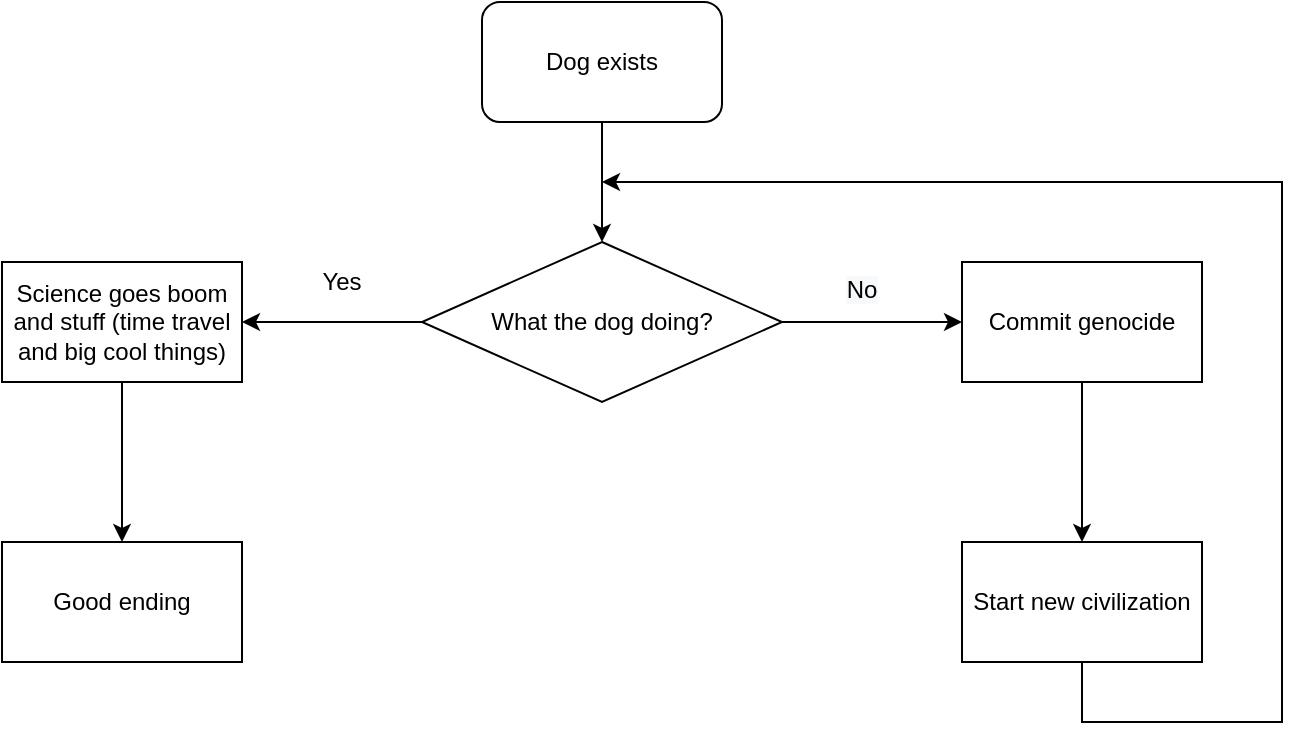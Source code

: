 <mxfile version="15.3.8" type="github">
  <diagram id="DK9Ftc49tO2zXTOu1-Id" name="Page-1">
    <mxGraphModel dx="1422" dy="794" grid="1" gridSize="10" guides="1" tooltips="1" connect="1" arrows="1" fold="1" page="1" pageScale="1" pageWidth="827" pageHeight="1169" math="0" shadow="0">
      <root>
        <mxCell id="0" />
        <mxCell id="1" parent="0" />
        <mxCell id="WbI93CJAJc5Vlqem863o-1" value="Dog exists" style="rounded=1;whiteSpace=wrap;html=1;glass=0;shadow=0;" vertex="1" parent="1">
          <mxGeometry x="350" y="380" width="120" height="60" as="geometry" />
        </mxCell>
        <mxCell id="WbI93CJAJc5Vlqem863o-6" style="edgeStyle=orthogonalEdgeStyle;rounded=0;orthogonalLoop=1;jettySize=auto;html=1;entryX=1;entryY=0.5;entryDx=0;entryDy=0;" edge="1" parent="1" source="WbI93CJAJc5Vlqem863o-2" target="WbI93CJAJc5Vlqem863o-5">
          <mxGeometry relative="1" as="geometry" />
        </mxCell>
        <mxCell id="WbI93CJAJc5Vlqem863o-9" style="edgeStyle=orthogonalEdgeStyle;rounded=0;orthogonalLoop=1;jettySize=auto;html=1;entryX=0;entryY=0.5;entryDx=0;entryDy=0;" edge="1" parent="1" source="WbI93CJAJc5Vlqem863o-2" target="WbI93CJAJc5Vlqem863o-4">
          <mxGeometry relative="1" as="geometry" />
        </mxCell>
        <mxCell id="WbI93CJAJc5Vlqem863o-2" value="What the dog doing?" style="rhombus;whiteSpace=wrap;html=1;" vertex="1" parent="1">
          <mxGeometry x="320" y="500" width="180" height="80" as="geometry" />
        </mxCell>
        <mxCell id="WbI93CJAJc5Vlqem863o-3" value="" style="endArrow=classic;html=1;entryX=0.5;entryY=0;entryDx=0;entryDy=0;exitX=0.5;exitY=1;exitDx=0;exitDy=0;" edge="1" parent="1" source="WbI93CJAJc5Vlqem863o-1" target="WbI93CJAJc5Vlqem863o-2">
          <mxGeometry width="50" height="50" relative="1" as="geometry">
            <mxPoint x="390" y="430" as="sourcePoint" />
            <mxPoint x="440" y="380" as="targetPoint" />
            <Array as="points">
              <mxPoint x="410" y="470" />
            </Array>
          </mxGeometry>
        </mxCell>
        <mxCell id="WbI93CJAJc5Vlqem863o-14" style="edgeStyle=orthogonalEdgeStyle;rounded=0;orthogonalLoop=1;jettySize=auto;html=1;exitX=0.5;exitY=1;exitDx=0;exitDy=0;entryX=0.5;entryY=0;entryDx=0;entryDy=0;" edge="1" parent="1" source="WbI93CJAJc5Vlqem863o-4" target="WbI93CJAJc5Vlqem863o-13">
          <mxGeometry relative="1" as="geometry" />
        </mxCell>
        <mxCell id="WbI93CJAJc5Vlqem863o-4" value="Commit genocide" style="rounded=0;whiteSpace=wrap;html=1;" vertex="1" parent="1">
          <mxGeometry x="590" y="510" width="120" height="60" as="geometry" />
        </mxCell>
        <mxCell id="WbI93CJAJc5Vlqem863o-18" style="edgeStyle=orthogonalEdgeStyle;rounded=0;orthogonalLoop=1;jettySize=auto;html=1;exitX=0.5;exitY=1;exitDx=0;exitDy=0;entryX=0.5;entryY=0;entryDx=0;entryDy=0;" edge="1" parent="1" source="WbI93CJAJc5Vlqem863o-5" target="WbI93CJAJc5Vlqem863o-17">
          <mxGeometry relative="1" as="geometry" />
        </mxCell>
        <mxCell id="WbI93CJAJc5Vlqem863o-5" value="Science goes boom and stuff (time travel and big cool things)" style="rounded=0;whiteSpace=wrap;html=1;" vertex="1" parent="1">
          <mxGeometry x="110" y="510" width="120" height="60" as="geometry" />
        </mxCell>
        <mxCell id="WbI93CJAJc5Vlqem863o-7" value="Yes" style="text;html=1;strokeColor=none;fillColor=none;align=center;verticalAlign=middle;whiteSpace=wrap;rounded=0;" vertex="1" parent="1">
          <mxGeometry x="260" y="510" width="40" height="20" as="geometry" />
        </mxCell>
        <mxCell id="WbI93CJAJc5Vlqem863o-10" value="&lt;span style=&quot;color: rgb(0 , 0 , 0) ; font-family: &amp;#34;helvetica&amp;#34; ; font-size: 12px ; font-style: normal ; font-weight: 400 ; letter-spacing: normal ; text-indent: 0px ; text-transform: none ; word-spacing: 0px ; background-color: rgb(248 , 249 , 250) ; display: inline ; float: none&quot;&gt;No&lt;/span&gt;" style="text;whiteSpace=wrap;html=1;align=center;" vertex="1" parent="1">
          <mxGeometry x="520" y="510" width="40" height="20" as="geometry" />
        </mxCell>
        <mxCell id="WbI93CJAJc5Vlqem863o-16" style="edgeStyle=orthogonalEdgeStyle;rounded=0;orthogonalLoop=1;jettySize=auto;html=1;" edge="1" parent="1" source="WbI93CJAJc5Vlqem863o-13">
          <mxGeometry relative="1" as="geometry">
            <mxPoint x="410" y="470" as="targetPoint" />
            <Array as="points">
              <mxPoint x="650" y="740" />
              <mxPoint x="750" y="740" />
              <mxPoint x="750" y="470" />
            </Array>
          </mxGeometry>
        </mxCell>
        <mxCell id="WbI93CJAJc5Vlqem863o-13" value="Start new civilization" style="rounded=0;whiteSpace=wrap;html=1;shadow=0;glass=0;" vertex="1" parent="1">
          <mxGeometry x="590" y="650" width="120" height="60" as="geometry" />
        </mxCell>
        <mxCell id="WbI93CJAJc5Vlqem863o-17" value="Good ending" style="rounded=0;whiteSpace=wrap;html=1;" vertex="1" parent="1">
          <mxGeometry x="110" y="650" width="120" height="60" as="geometry" />
        </mxCell>
      </root>
    </mxGraphModel>
  </diagram>
</mxfile>

